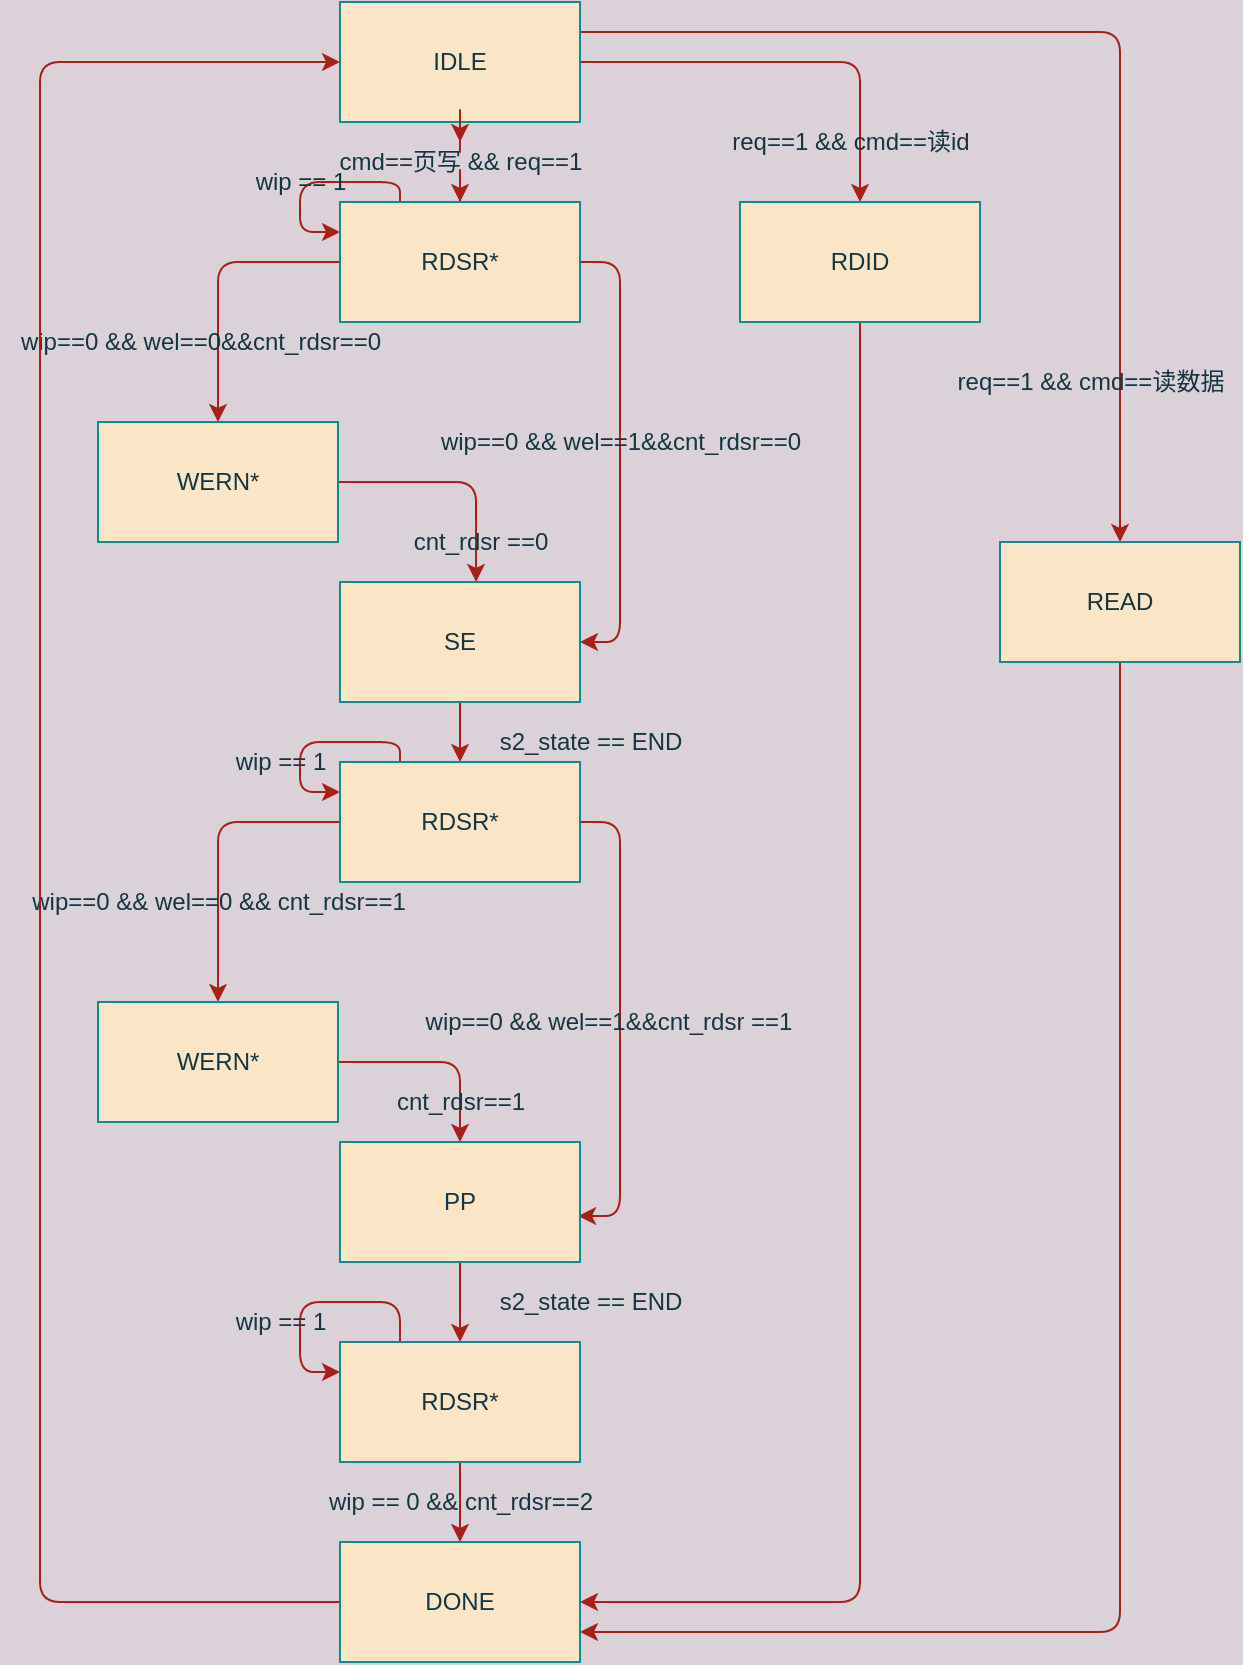 <mxfile version="14.2.9" type="github">
  <diagram id="N4V3Brw-EeQCrQ-C7NFo" name="Page-1">
    <mxGraphModel dx="1350" dy="804" grid="1" gridSize="10" guides="1" tooltips="1" connect="1" arrows="1" fold="1" page="1" pageScale="1" pageWidth="827" pageHeight="1169" background="#DAD2D8" math="0" shadow="0">
      <root>
        <mxCell id="0" />
        <mxCell id="1" parent="0" />
        <mxCell id="GdseNCPxrkvFLqn0IAgV-6" style="edgeStyle=orthogonalEdgeStyle;curved=0;rounded=1;sketch=0;orthogonalLoop=1;jettySize=auto;html=1;entryX=0.5;entryY=0;entryDx=0;entryDy=0;strokeColor=#A8201A;fillColor=#FAE5C7;fontColor=#143642;" parent="1" source="GdseNCPxrkvFLqn0IAgV-14" target="GdseNCPxrkvFLqn0IAgV-2" edge="1">
          <mxGeometry relative="1" as="geometry" />
        </mxCell>
        <mxCell id="GdseNCPxrkvFLqn0IAgV-42" style="edgeStyle=orthogonalEdgeStyle;curved=0;rounded=1;sketch=0;orthogonalLoop=1;jettySize=auto;html=1;entryX=0.5;entryY=0;entryDx=0;entryDy=0;strokeColor=#A8201A;fillColor=#FAE5C7;fontColor=#143642;" parent="1" source="GdseNCPxrkvFLqn0IAgV-1" target="GdseNCPxrkvFLqn0IAgV-41" edge="1">
          <mxGeometry relative="1" as="geometry" />
        </mxCell>
        <mxCell id="GdseNCPxrkvFLqn0IAgV-46" style="edgeStyle=orthogonalEdgeStyle;curved=0;rounded=1;sketch=0;orthogonalLoop=1;jettySize=auto;html=1;exitX=1;exitY=0.25;exitDx=0;exitDy=0;entryX=0.5;entryY=0;entryDx=0;entryDy=0;strokeColor=#A8201A;fillColor=#FAE5C7;fontColor=#143642;" parent="1" source="GdseNCPxrkvFLqn0IAgV-1" target="GdseNCPxrkvFLqn0IAgV-45" edge="1">
          <mxGeometry relative="1" as="geometry" />
        </mxCell>
        <mxCell id="GdseNCPxrkvFLqn0IAgV-1" value="IDLE" style="rounded=0;whiteSpace=wrap;html=1;sketch=0;strokeColor=#0F8B8D;fillColor=#FAE5C7;fontColor=#143642;" parent="1" vertex="1">
          <mxGeometry x="220" y="110" width="120" height="60" as="geometry" />
        </mxCell>
        <mxCell id="GdseNCPxrkvFLqn0IAgV-8" style="edgeStyle=orthogonalEdgeStyle;curved=0;rounded=1;sketch=0;orthogonalLoop=1;jettySize=auto;html=1;entryX=0.5;entryY=0;entryDx=0;entryDy=0;strokeColor=#A8201A;fillColor=#FAE5C7;fontColor=#143642;" parent="1" source="GdseNCPxrkvFLqn0IAgV-2" target="GdseNCPxrkvFLqn0IAgV-7" edge="1">
          <mxGeometry relative="1" as="geometry" />
        </mxCell>
        <mxCell id="GdseNCPxrkvFLqn0IAgV-18" style="edgeStyle=orthogonalEdgeStyle;curved=0;rounded=1;sketch=0;orthogonalLoop=1;jettySize=auto;html=1;entryX=1;entryY=0.5;entryDx=0;entryDy=0;strokeColor=#A8201A;fillColor=#FAE5C7;fontColor=#143642;exitX=1;exitY=0.5;exitDx=0;exitDy=0;" parent="1" source="GdseNCPxrkvFLqn0IAgV-2" target="GdseNCPxrkvFLqn0IAgV-9" edge="1">
          <mxGeometry relative="1" as="geometry" />
        </mxCell>
        <mxCell id="GdseNCPxrkvFLqn0IAgV-37" style="edgeStyle=orthogonalEdgeStyle;curved=0;rounded=1;sketch=0;orthogonalLoop=1;jettySize=auto;html=1;exitX=0.25;exitY=0;exitDx=0;exitDy=0;strokeColor=#A8201A;fillColor=#FAE5C7;fontColor=#143642;entryX=0;entryY=0.25;entryDx=0;entryDy=0;" parent="1" source="GdseNCPxrkvFLqn0IAgV-2" target="GdseNCPxrkvFLqn0IAgV-2" edge="1">
          <mxGeometry relative="1" as="geometry">
            <mxPoint x="200" y="220" as="targetPoint" />
            <Array as="points">
              <mxPoint x="250" y="200" />
              <mxPoint x="200" y="200" />
              <mxPoint x="200" y="225" />
            </Array>
          </mxGeometry>
        </mxCell>
        <mxCell id="GdseNCPxrkvFLqn0IAgV-2" value="RDSR*" style="whiteSpace=wrap;html=1;rounded=0;sketch=0;strokeColor=#0F8B8D;fillColor=#FAE5C7;fontColor=#143642;" parent="1" vertex="1">
          <mxGeometry x="220" y="210" width="120" height="60" as="geometry" />
        </mxCell>
        <mxCell id="GdseNCPxrkvFLqn0IAgV-5" value="wip==0 &amp;amp;&amp;amp; wel==0&amp;amp;&amp;amp;cnt_rdsr==0" style="text;html=1;align=center;verticalAlign=middle;resizable=0;points=[];autosize=1;fontColor=#143642;" parent="1" vertex="1">
          <mxGeometry x="50" y="270" width="200" height="20" as="geometry" />
        </mxCell>
        <mxCell id="GdseNCPxrkvFLqn0IAgV-10" style="edgeStyle=orthogonalEdgeStyle;curved=0;rounded=1;sketch=0;orthogonalLoop=1;jettySize=auto;html=1;entryX=0.567;entryY=0;entryDx=0;entryDy=0;entryPerimeter=0;strokeColor=#A8201A;fillColor=#FAE5C7;fontColor=#143642;" parent="1" source="GdseNCPxrkvFLqn0IAgV-7" target="GdseNCPxrkvFLqn0IAgV-9" edge="1">
          <mxGeometry relative="1" as="geometry" />
        </mxCell>
        <mxCell id="GdseNCPxrkvFLqn0IAgV-7" value="WERN*" style="whiteSpace=wrap;html=1;rounded=0;sketch=0;strokeColor=#0F8B8D;fillColor=#FAE5C7;fontColor=#143642;" parent="1" vertex="1">
          <mxGeometry x="99" y="320" width="120" height="60" as="geometry" />
        </mxCell>
        <mxCell id="GdseNCPxrkvFLqn0IAgV-17" style="edgeStyle=orthogonalEdgeStyle;curved=0;rounded=1;sketch=0;orthogonalLoop=1;jettySize=auto;html=1;entryX=0.5;entryY=0;entryDx=0;entryDy=0;strokeColor=#A8201A;fillColor=#FAE5C7;fontColor=#143642;" parent="1" source="GdseNCPxrkvFLqn0IAgV-9" target="GdseNCPxrkvFLqn0IAgV-16" edge="1">
          <mxGeometry relative="1" as="geometry" />
        </mxCell>
        <mxCell id="GdseNCPxrkvFLqn0IAgV-9" value="SE" style="whiteSpace=wrap;html=1;rounded=0;sketch=0;strokeColor=#0F8B8D;fillColor=#FAE5C7;fontColor=#143642;" parent="1" vertex="1">
          <mxGeometry x="220" y="400" width="120" height="60" as="geometry" />
        </mxCell>
        <mxCell id="GdseNCPxrkvFLqn0IAgV-12" value="wip==0 &amp;amp;&amp;amp; wel==1&amp;amp;&amp;amp;cnt_rdsr==0" style="text;html=1;align=center;verticalAlign=middle;resizable=0;points=[];autosize=1;fontColor=#143642;" parent="1" vertex="1">
          <mxGeometry x="260" y="320" width="200" height="20" as="geometry" />
        </mxCell>
        <mxCell id="GdseNCPxrkvFLqn0IAgV-14" value="cmd==页写 &amp;amp;&amp;amp; req==1" style="text;html=1;align=center;verticalAlign=middle;resizable=0;points=[];autosize=1;fontColor=#143642;" parent="1" vertex="1">
          <mxGeometry x="210" y="180" width="140" height="20" as="geometry" />
        </mxCell>
        <mxCell id="GdseNCPxrkvFLqn0IAgV-15" style="edgeStyle=orthogonalEdgeStyle;curved=0;rounded=1;sketch=0;orthogonalLoop=1;jettySize=auto;html=1;entryX=0.5;entryY=0;entryDx=0;entryDy=0;strokeColor=#A8201A;fillColor=#FAE5C7;fontColor=#143642;" parent="1" source="GdseNCPxrkvFLqn0IAgV-1" target="GdseNCPxrkvFLqn0IAgV-14" edge="1">
          <mxGeometry relative="1" as="geometry">
            <mxPoint x="280" y="170" as="sourcePoint" />
            <mxPoint x="280" y="210" as="targetPoint" />
          </mxGeometry>
        </mxCell>
        <mxCell id="GdseNCPxrkvFLqn0IAgV-25" style="edgeStyle=orthogonalEdgeStyle;curved=0;rounded=1;sketch=0;orthogonalLoop=1;jettySize=auto;html=1;entryX=0.5;entryY=0;entryDx=0;entryDy=0;strokeColor=#A8201A;fillColor=#FAE5C7;fontColor=#143642;" parent="1" source="GdseNCPxrkvFLqn0IAgV-16" target="GdseNCPxrkvFLqn0IAgV-19" edge="1">
          <mxGeometry relative="1" as="geometry" />
        </mxCell>
        <mxCell id="GdseNCPxrkvFLqn0IAgV-28" style="edgeStyle=orthogonalEdgeStyle;curved=0;rounded=1;sketch=0;orthogonalLoop=1;jettySize=auto;html=1;entryX=0.992;entryY=0.617;entryDx=0;entryDy=0;entryPerimeter=0;strokeColor=#A8201A;fillColor=#FAE5C7;fontColor=#143642;exitX=1;exitY=0.5;exitDx=0;exitDy=0;" parent="1" source="GdseNCPxrkvFLqn0IAgV-16" target="GdseNCPxrkvFLqn0IAgV-26" edge="1">
          <mxGeometry relative="1" as="geometry" />
        </mxCell>
        <mxCell id="GdseNCPxrkvFLqn0IAgV-39" style="edgeStyle=orthogonalEdgeStyle;curved=0;rounded=1;sketch=0;orthogonalLoop=1;jettySize=auto;html=1;exitX=0.25;exitY=0;exitDx=0;exitDy=0;strokeColor=#A8201A;fillColor=#FAE5C7;fontColor=#143642;entryX=0;entryY=0.25;entryDx=0;entryDy=0;" parent="1" source="GdseNCPxrkvFLqn0IAgV-16" target="GdseNCPxrkvFLqn0IAgV-16" edge="1">
          <mxGeometry relative="1" as="geometry">
            <mxPoint x="200" y="500" as="targetPoint" />
            <Array as="points">
              <mxPoint x="250" y="480" />
              <mxPoint x="200" y="480" />
              <mxPoint x="200" y="505" />
            </Array>
          </mxGeometry>
        </mxCell>
        <mxCell id="GdseNCPxrkvFLqn0IAgV-16" value="RDSR*" style="whiteSpace=wrap;html=1;rounded=0;sketch=0;strokeColor=#0F8B8D;fillColor=#FAE5C7;fontColor=#143642;" parent="1" vertex="1">
          <mxGeometry x="220" y="490" width="120" height="60" as="geometry" />
        </mxCell>
        <mxCell id="GdseNCPxrkvFLqn0IAgV-27" style="edgeStyle=orthogonalEdgeStyle;curved=0;rounded=1;sketch=0;orthogonalLoop=1;jettySize=auto;html=1;entryX=0.5;entryY=0;entryDx=0;entryDy=0;strokeColor=#A8201A;fillColor=#FAE5C7;fontColor=#143642;" parent="1" source="GdseNCPxrkvFLqn0IAgV-19" target="GdseNCPxrkvFLqn0IAgV-26" edge="1">
          <mxGeometry relative="1" as="geometry" />
        </mxCell>
        <mxCell id="GdseNCPxrkvFLqn0IAgV-19" value="WERN*" style="whiteSpace=wrap;html=1;rounded=0;sketch=0;strokeColor=#0F8B8D;fillColor=#FAE5C7;fontColor=#143642;" parent="1" vertex="1">
          <mxGeometry x="99" y="610" width="120" height="60" as="geometry" />
        </mxCell>
        <mxCell id="GdseNCPxrkvFLqn0IAgV-21" value="wip==0 &amp;amp;&amp;amp; wel==0 &amp;amp;&amp;amp; cnt_rdsr==1" style="text;html=1;align=center;verticalAlign=middle;resizable=0;points=[];autosize=1;fontColor=#143642;" parent="1" vertex="1">
          <mxGeometry x="59" y="550" width="200" height="20" as="geometry" />
        </mxCell>
        <mxCell id="GdseNCPxrkvFLqn0IAgV-31" style="edgeStyle=orthogonalEdgeStyle;curved=0;rounded=1;sketch=0;orthogonalLoop=1;jettySize=auto;html=1;entryX=0.5;entryY=0;entryDx=0;entryDy=0;strokeColor=#A8201A;fillColor=#FAE5C7;fontColor=#143642;" parent="1" source="GdseNCPxrkvFLqn0IAgV-26" target="GdseNCPxrkvFLqn0IAgV-30" edge="1">
          <mxGeometry relative="1" as="geometry" />
        </mxCell>
        <mxCell id="GdseNCPxrkvFLqn0IAgV-26" value="PP" style="whiteSpace=wrap;html=1;rounded=0;sketch=0;strokeColor=#0F8B8D;fillColor=#FAE5C7;fontColor=#143642;" parent="1" vertex="1">
          <mxGeometry x="220" y="680" width="120" height="60" as="geometry" />
        </mxCell>
        <mxCell id="GdseNCPxrkvFLqn0IAgV-29" value="wip==0 &amp;amp;&amp;amp; wel==1&amp;amp;&amp;amp;cnt_rdsr ==1" style="text;html=1;align=center;verticalAlign=middle;resizable=0;points=[];autosize=1;fontColor=#143642;" parent="1" vertex="1">
          <mxGeometry x="254" y="610" width="200" height="20" as="geometry" />
        </mxCell>
        <mxCell id="GdseNCPxrkvFLqn0IAgV-33" style="edgeStyle=orthogonalEdgeStyle;curved=0;rounded=1;sketch=0;orthogonalLoop=1;jettySize=auto;html=1;entryX=0.5;entryY=0;entryDx=0;entryDy=0;strokeColor=#A8201A;fillColor=#FAE5C7;fontColor=#143642;" parent="1" source="GdseNCPxrkvFLqn0IAgV-30" target="GdseNCPxrkvFLqn0IAgV-32" edge="1">
          <mxGeometry relative="1" as="geometry" />
        </mxCell>
        <mxCell id="GdseNCPxrkvFLqn0IAgV-35" style="edgeStyle=orthogonalEdgeStyle;curved=0;rounded=1;sketch=0;orthogonalLoop=1;jettySize=auto;html=1;strokeColor=#A8201A;fillColor=#FAE5C7;fontColor=#143642;exitX=0.25;exitY=0;exitDx=0;exitDy=0;entryX=0;entryY=0.25;entryDx=0;entryDy=0;" parent="1" source="GdseNCPxrkvFLqn0IAgV-30" target="GdseNCPxrkvFLqn0IAgV-30" edge="1">
          <mxGeometry relative="1" as="geometry">
            <mxPoint x="210" y="790" as="targetPoint" />
            <Array as="points">
              <mxPoint x="250" y="760" />
              <mxPoint x="200" y="760" />
              <mxPoint x="200" y="795" />
            </Array>
          </mxGeometry>
        </mxCell>
        <mxCell id="GdseNCPxrkvFLqn0IAgV-30" value="RDSR*" style="whiteSpace=wrap;html=1;rounded=0;sketch=0;strokeColor=#0F8B8D;fillColor=#FAE5C7;fontColor=#143642;" parent="1" vertex="1">
          <mxGeometry x="220" y="780" width="120" height="60" as="geometry" />
        </mxCell>
        <mxCell id="GdseNCPxrkvFLqn0IAgV-49" style="edgeStyle=orthogonalEdgeStyle;curved=0;rounded=1;sketch=0;orthogonalLoop=1;jettySize=auto;html=1;entryX=0;entryY=0.5;entryDx=0;entryDy=0;strokeColor=#A8201A;fillColor=#FAE5C7;fontColor=#143642;" parent="1" source="GdseNCPxrkvFLqn0IAgV-32" target="GdseNCPxrkvFLqn0IAgV-1" edge="1">
          <mxGeometry relative="1" as="geometry">
            <Array as="points">
              <mxPoint x="70" y="910" />
              <mxPoint x="70" y="140" />
            </Array>
          </mxGeometry>
        </mxCell>
        <mxCell id="GdseNCPxrkvFLqn0IAgV-32" value="DONE" style="whiteSpace=wrap;html=1;rounded=0;sketch=0;strokeColor=#0F8B8D;fillColor=#FAE5C7;fontColor=#143642;" parent="1" vertex="1">
          <mxGeometry x="220" y="880" width="120" height="60" as="geometry" />
        </mxCell>
        <mxCell id="GdseNCPxrkvFLqn0IAgV-34" value="wip == 0 &amp;amp;&amp;amp; cnt_rdsr==2" style="text;html=1;align=center;verticalAlign=middle;resizable=0;points=[];autosize=1;fontColor=#143642;" parent="1" vertex="1">
          <mxGeometry x="205" y="850" width="150" height="20" as="geometry" />
        </mxCell>
        <mxCell id="GdseNCPxrkvFLqn0IAgV-36" value="wip == 1" style="text;html=1;align=center;verticalAlign=middle;resizable=0;points=[];autosize=1;fontColor=#143642;" parent="1" vertex="1">
          <mxGeometry x="160" y="760" width="60" height="20" as="geometry" />
        </mxCell>
        <mxCell id="GdseNCPxrkvFLqn0IAgV-38" value="wip == 1" style="text;html=1;align=center;verticalAlign=middle;resizable=0;points=[];autosize=1;fontColor=#143642;" parent="1" vertex="1">
          <mxGeometry x="170" y="190" width="60" height="20" as="geometry" />
        </mxCell>
        <mxCell id="GdseNCPxrkvFLqn0IAgV-40" value="wip == 1" style="text;html=1;align=center;verticalAlign=middle;resizable=0;points=[];autosize=1;fontColor=#143642;" parent="1" vertex="1">
          <mxGeometry x="160" y="480" width="60" height="20" as="geometry" />
        </mxCell>
        <mxCell id="GdseNCPxrkvFLqn0IAgV-44" style="edgeStyle=orthogonalEdgeStyle;curved=0;rounded=1;sketch=0;orthogonalLoop=1;jettySize=auto;html=1;entryX=1;entryY=0.5;entryDx=0;entryDy=0;strokeColor=#A8201A;fillColor=#FAE5C7;fontColor=#143642;" parent="1" source="GdseNCPxrkvFLqn0IAgV-41" target="GdseNCPxrkvFLqn0IAgV-32" edge="1">
          <mxGeometry relative="1" as="geometry">
            <Array as="points">
              <mxPoint x="480" y="910" />
            </Array>
          </mxGeometry>
        </mxCell>
        <mxCell id="GdseNCPxrkvFLqn0IAgV-41" value="RDID" style="whiteSpace=wrap;html=1;rounded=0;sketch=0;strokeColor=#0F8B8D;fillColor=#FAE5C7;fontColor=#143642;" parent="1" vertex="1">
          <mxGeometry x="420" y="210" width="120" height="60" as="geometry" />
        </mxCell>
        <mxCell id="GdseNCPxrkvFLqn0IAgV-43" value="req==1 &amp;amp;&amp;amp; cmd==读id" style="text;html=1;align=center;verticalAlign=middle;resizable=0;points=[];autosize=1;fontColor=#143642;" parent="1" vertex="1">
          <mxGeometry x="410" y="170" width="130" height="20" as="geometry" />
        </mxCell>
        <mxCell id="GdseNCPxrkvFLqn0IAgV-48" style="edgeStyle=orthogonalEdgeStyle;curved=0;rounded=1;sketch=0;orthogonalLoop=1;jettySize=auto;html=1;entryX=1;entryY=0.75;entryDx=0;entryDy=0;strokeColor=#A8201A;fillColor=#FAE5C7;fontColor=#143642;" parent="1" source="GdseNCPxrkvFLqn0IAgV-45" target="GdseNCPxrkvFLqn0IAgV-32" edge="1">
          <mxGeometry relative="1" as="geometry">
            <Array as="points">
              <mxPoint x="610" y="925" />
            </Array>
          </mxGeometry>
        </mxCell>
        <mxCell id="GdseNCPxrkvFLqn0IAgV-45" value="READ" style="whiteSpace=wrap;html=1;rounded=0;sketch=0;strokeColor=#0F8B8D;fillColor=#FAE5C7;fontColor=#143642;" parent="1" vertex="1">
          <mxGeometry x="550" y="380" width="120" height="60" as="geometry" />
        </mxCell>
        <mxCell id="GdseNCPxrkvFLqn0IAgV-47" value="req==1 &amp;amp;&amp;amp; cmd==读数据" style="text;html=1;align=center;verticalAlign=middle;resizable=0;points=[];autosize=1;fontColor=#143642;" parent="1" vertex="1">
          <mxGeometry x="520" y="290" width="150" height="20" as="geometry" />
        </mxCell>
        <mxCell id="mcKSmmN7DRonyQvV1nqX-11" value="cnt_rdsr==1" style="text;html=1;align=center;verticalAlign=middle;resizable=0;points=[];autosize=1;fontColor=#143642;" vertex="1" parent="1">
          <mxGeometry x="240" y="650" width="80" height="20" as="geometry" />
        </mxCell>
        <mxCell id="mcKSmmN7DRonyQvV1nqX-12" value="cnt_rdsr ==0" style="text;html=1;align=center;verticalAlign=middle;resizable=0;points=[];autosize=1;fontColor=#143642;" vertex="1" parent="1">
          <mxGeometry x="250" y="370" width="80" height="20" as="geometry" />
        </mxCell>
        <mxCell id="mcKSmmN7DRonyQvV1nqX-13" value="s2_state == END" style="text;html=1;align=center;verticalAlign=middle;resizable=0;points=[];autosize=1;fontColor=#143642;" vertex="1" parent="1">
          <mxGeometry x="290" y="470" width="110" height="20" as="geometry" />
        </mxCell>
        <mxCell id="mcKSmmN7DRonyQvV1nqX-14" value="s2_state == END" style="text;html=1;align=center;verticalAlign=middle;resizable=0;points=[];autosize=1;fontColor=#143642;" vertex="1" parent="1">
          <mxGeometry x="290" y="750" width="110" height="20" as="geometry" />
        </mxCell>
      </root>
    </mxGraphModel>
  </diagram>
</mxfile>
